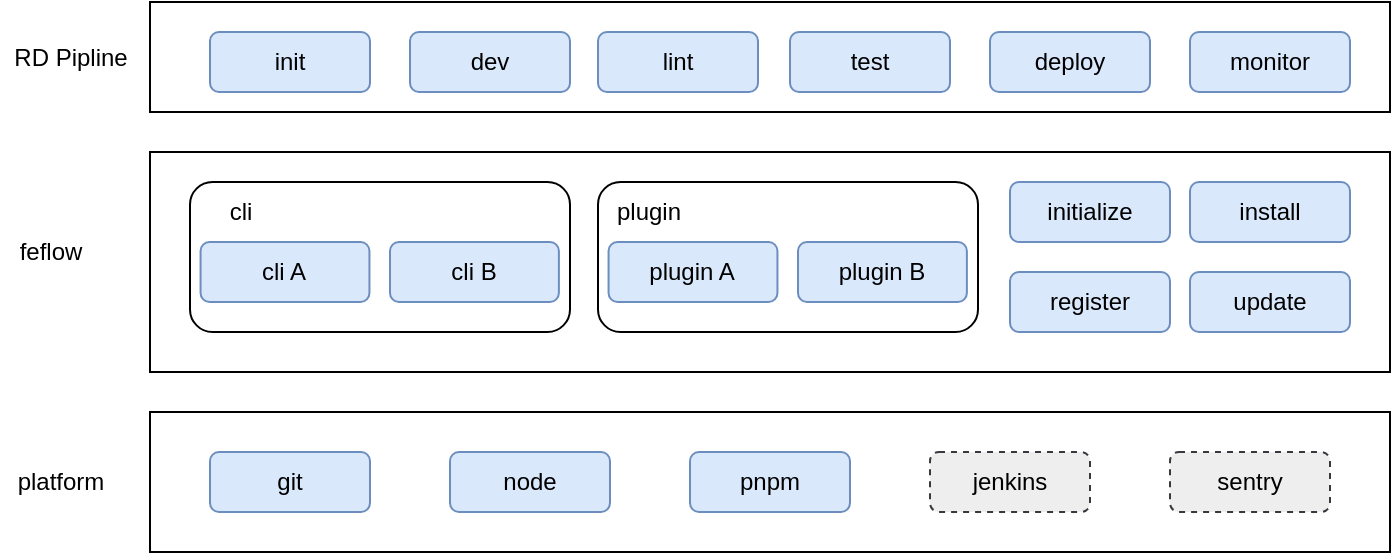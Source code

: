 <mxfile version="16.0.3" type="github">
  <diagram id="_qMk1PFGul8xdEtNDIoM" name="第 1 页">
    <mxGraphModel dx="946" dy="511" grid="1" gridSize="10" guides="1" tooltips="1" connect="1" arrows="1" fold="1" page="1" pageScale="1" pageWidth="827" pageHeight="1169" math="0" shadow="0">
      <root>
        <mxCell id="0" />
        <mxCell id="1" parent="0" />
        <mxCell id="9hscWAj8tTcfIYD4YJay-46" value="" style="group" vertex="1" connectable="0" parent="1">
          <mxGeometry x="35" y="35" width="695" height="275" as="geometry" />
        </mxCell>
        <mxCell id="9hscWAj8tTcfIYD4YJay-3" value="" style="rounded=0;whiteSpace=wrap;html=1;" vertex="1" parent="9hscWAj8tTcfIYD4YJay-46">
          <mxGeometry x="75" width="620" height="55" as="geometry" />
        </mxCell>
        <mxCell id="9hscWAj8tTcfIYD4YJay-1" value="init" style="rounded=1;whiteSpace=wrap;html=1;fillColor=#dae8fc;strokeColor=#6c8ebf;" vertex="1" parent="9hscWAj8tTcfIYD4YJay-46">
          <mxGeometry x="105" y="15" width="80" height="30" as="geometry" />
        </mxCell>
        <mxCell id="9hscWAj8tTcfIYD4YJay-2" value="dev" style="rounded=1;whiteSpace=wrap;html=1;fillColor=#dae8fc;strokeColor=#6c8ebf;" vertex="1" parent="9hscWAj8tTcfIYD4YJay-46">
          <mxGeometry x="205" y="15" width="80" height="30" as="geometry" />
        </mxCell>
        <mxCell id="9hscWAj8tTcfIYD4YJay-4" value="test" style="rounded=1;whiteSpace=wrap;html=1;fillColor=#dae8fc;strokeColor=#6c8ebf;" vertex="1" parent="9hscWAj8tTcfIYD4YJay-46">
          <mxGeometry x="395" y="15" width="80" height="30" as="geometry" />
        </mxCell>
        <mxCell id="9hscWAj8tTcfIYD4YJay-5" value="deploy" style="rounded=1;whiteSpace=wrap;html=1;fillColor=#dae8fc;strokeColor=#6c8ebf;" vertex="1" parent="9hscWAj8tTcfIYD4YJay-46">
          <mxGeometry x="495" y="15" width="80" height="30" as="geometry" />
        </mxCell>
        <mxCell id="9hscWAj8tTcfIYD4YJay-6" value="monitor" style="rounded=1;whiteSpace=wrap;html=1;fillColor=#dae8fc;strokeColor=#6c8ebf;" vertex="1" parent="9hscWAj8tTcfIYD4YJay-46">
          <mxGeometry x="595" y="15" width="80" height="30" as="geometry" />
        </mxCell>
        <mxCell id="9hscWAj8tTcfIYD4YJay-9" value="lint" style="rounded=1;whiteSpace=wrap;html=1;fillColor=#dae8fc;strokeColor=#6c8ebf;" vertex="1" parent="9hscWAj8tTcfIYD4YJay-46">
          <mxGeometry x="299" y="15" width="80" height="30" as="geometry" />
        </mxCell>
        <mxCell id="9hscWAj8tTcfIYD4YJay-10" value="RD Pipline" style="text;html=1;resizable=0;autosize=1;align=center;verticalAlign=middle;points=[];fillColor=none;strokeColor=none;rounded=0;" vertex="1" parent="9hscWAj8tTcfIYD4YJay-46">
          <mxGeometry y="17.5" width="70" height="20" as="geometry" />
        </mxCell>
        <mxCell id="9hscWAj8tTcfIYD4YJay-11" value="" style="rounded=0;whiteSpace=wrap;html=1;" vertex="1" parent="9hscWAj8tTcfIYD4YJay-46">
          <mxGeometry x="75" y="75" width="620" height="110" as="geometry" />
        </mxCell>
        <mxCell id="9hscWAj8tTcfIYD4YJay-18" value="feflow" style="text;html=1;resizable=0;autosize=1;align=center;verticalAlign=middle;points=[];fillColor=none;strokeColor=none;rounded=0;" vertex="1" parent="9hscWAj8tTcfIYD4YJay-46">
          <mxGeometry y="115" width="50" height="20" as="geometry" />
        </mxCell>
        <mxCell id="9hscWAj8tTcfIYD4YJay-31" value="initialize" style="rounded=1;whiteSpace=wrap;html=1;fillColor=#dae8fc;strokeColor=#6c8ebf;" vertex="1" parent="9hscWAj8tTcfIYD4YJay-46">
          <mxGeometry x="505" y="90" width="80" height="30" as="geometry" />
        </mxCell>
        <mxCell id="9hscWAj8tTcfIYD4YJay-32" value="install" style="rounded=1;whiteSpace=wrap;html=1;fillColor=#dae8fc;strokeColor=#6c8ebf;" vertex="1" parent="9hscWAj8tTcfIYD4YJay-46">
          <mxGeometry x="595" y="90" width="80" height="30" as="geometry" />
        </mxCell>
        <mxCell id="9hscWAj8tTcfIYD4YJay-33" value="register" style="rounded=1;whiteSpace=wrap;html=1;fillColor=#dae8fc;strokeColor=#6c8ebf;" vertex="1" parent="9hscWAj8tTcfIYD4YJay-46">
          <mxGeometry x="505" y="135" width="80" height="30" as="geometry" />
        </mxCell>
        <mxCell id="9hscWAj8tTcfIYD4YJay-34" value="update" style="rounded=1;whiteSpace=wrap;html=1;fillColor=#dae8fc;strokeColor=#6c8ebf;" vertex="1" parent="9hscWAj8tTcfIYD4YJay-46">
          <mxGeometry x="595" y="135" width="80" height="30" as="geometry" />
        </mxCell>
        <mxCell id="9hscWAj8tTcfIYD4YJay-45" value="" style="group" vertex="1" connectable="0" parent="9hscWAj8tTcfIYD4YJay-46">
          <mxGeometry y="205" width="695" height="70" as="geometry" />
        </mxCell>
        <mxCell id="9hscWAj8tTcfIYD4YJay-35" value="" style="rounded=0;whiteSpace=wrap;html=1;" vertex="1" parent="9hscWAj8tTcfIYD4YJay-45">
          <mxGeometry x="75" width="620" height="70" as="geometry" />
        </mxCell>
        <mxCell id="9hscWAj8tTcfIYD4YJay-36" value="git" style="rounded=1;whiteSpace=wrap;html=1;fillColor=#dae8fc;strokeColor=#6c8ebf;" vertex="1" parent="9hscWAj8tTcfIYD4YJay-45">
          <mxGeometry x="105" y="20" width="80" height="30" as="geometry" />
        </mxCell>
        <mxCell id="9hscWAj8tTcfIYD4YJay-37" value="jenkins" style="rounded=1;whiteSpace=wrap;html=1;fillColor=#eeeeee;strokeColor=#36393d;dashed=1;" vertex="1" parent="9hscWAj8tTcfIYD4YJay-45">
          <mxGeometry x="465" y="20" width="80" height="30" as="geometry" />
        </mxCell>
        <mxCell id="9hscWAj8tTcfIYD4YJay-38" value="pnpm" style="rounded=1;whiteSpace=wrap;html=1;fillColor=#dae8fc;strokeColor=#6c8ebf;" vertex="1" parent="9hscWAj8tTcfIYD4YJay-45">
          <mxGeometry x="345" y="20" width="80" height="30" as="geometry" />
        </mxCell>
        <mxCell id="9hscWAj8tTcfIYD4YJay-42" value="platform" style="text;html=1;resizable=0;autosize=1;align=center;verticalAlign=middle;points=[];fillColor=none;strokeColor=none;rounded=0;" vertex="1" parent="9hscWAj8tTcfIYD4YJay-45">
          <mxGeometry y="25" width="60" height="20" as="geometry" />
        </mxCell>
        <mxCell id="9hscWAj8tTcfIYD4YJay-43" value="sentry" style="rounded=1;whiteSpace=wrap;html=1;fillColor=#eeeeee;strokeColor=#36393d;dashed=1;" vertex="1" parent="9hscWAj8tTcfIYD4YJay-45">
          <mxGeometry x="585" y="20" width="80" height="30" as="geometry" />
        </mxCell>
        <mxCell id="9hscWAj8tTcfIYD4YJay-44" value="node" style="rounded=1;whiteSpace=wrap;html=1;fillColor=#dae8fc;strokeColor=#6c8ebf;" vertex="1" parent="9hscWAj8tTcfIYD4YJay-45">
          <mxGeometry x="225" y="20" width="80" height="30" as="geometry" />
        </mxCell>
        <mxCell id="9hscWAj8tTcfIYD4YJay-12" value="" style="rounded=1;whiteSpace=wrap;html=1;container=0;" vertex="1" parent="9hscWAj8tTcfIYD4YJay-46">
          <mxGeometry x="95" y="90" width="190" height="75" as="geometry" />
        </mxCell>
        <mxCell id="9hscWAj8tTcfIYD4YJay-19" value="cli" style="text;html=1;resizable=0;autosize=1;align=center;verticalAlign=middle;points=[];fillColor=none;strokeColor=none;rounded=0;container=0;" vertex="1" parent="9hscWAj8tTcfIYD4YJay-46">
          <mxGeometry x="105" y="95" width="30" height="20" as="geometry" />
        </mxCell>
        <mxCell id="9hscWAj8tTcfIYD4YJay-22" value="cli A" style="rounded=1;whiteSpace=wrap;html=1;fillColor=#dae8fc;strokeColor=#6c8ebf;container=0;" vertex="1" parent="9hscWAj8tTcfIYD4YJay-46">
          <mxGeometry x="100.278" y="120" width="84.444" height="30" as="geometry" />
        </mxCell>
        <mxCell id="9hscWAj8tTcfIYD4YJay-23" value="cli B" style="rounded=1;whiteSpace=wrap;html=1;fillColor=#dae8fc;strokeColor=#6c8ebf;container=0;" vertex="1" parent="9hscWAj8tTcfIYD4YJay-46">
          <mxGeometry x="195" y="120" width="84.444" height="30" as="geometry" />
        </mxCell>
        <mxCell id="9hscWAj8tTcfIYD4YJay-27" value="" style="rounded=1;whiteSpace=wrap;html=1;container=0;" vertex="1" parent="9hscWAj8tTcfIYD4YJay-46">
          <mxGeometry x="299" y="90" width="190" height="75" as="geometry" />
        </mxCell>
        <mxCell id="9hscWAj8tTcfIYD4YJay-28" value="plugin" style="text;html=1;resizable=0;autosize=1;align=center;verticalAlign=middle;points=[];fillColor=none;strokeColor=none;rounded=0;container=0;" vertex="1" parent="9hscWAj8tTcfIYD4YJay-46">
          <mxGeometry x="299" y="95" width="50" height="20" as="geometry" />
        </mxCell>
        <mxCell id="9hscWAj8tTcfIYD4YJay-29" value="plugin A" style="rounded=1;whiteSpace=wrap;html=1;fillColor=#dae8fc;strokeColor=#6c8ebf;container=0;" vertex="1" parent="9hscWAj8tTcfIYD4YJay-46">
          <mxGeometry x="304.278" y="120" width="84.444" height="30" as="geometry" />
        </mxCell>
        <mxCell id="9hscWAj8tTcfIYD4YJay-30" value="plugin B" style="rounded=1;whiteSpace=wrap;html=1;fillColor=#dae8fc;strokeColor=#6c8ebf;container=0;" vertex="1" parent="9hscWAj8tTcfIYD4YJay-46">
          <mxGeometry x="399" y="120" width="84.444" height="30" as="geometry" />
        </mxCell>
      </root>
    </mxGraphModel>
  </diagram>
</mxfile>
